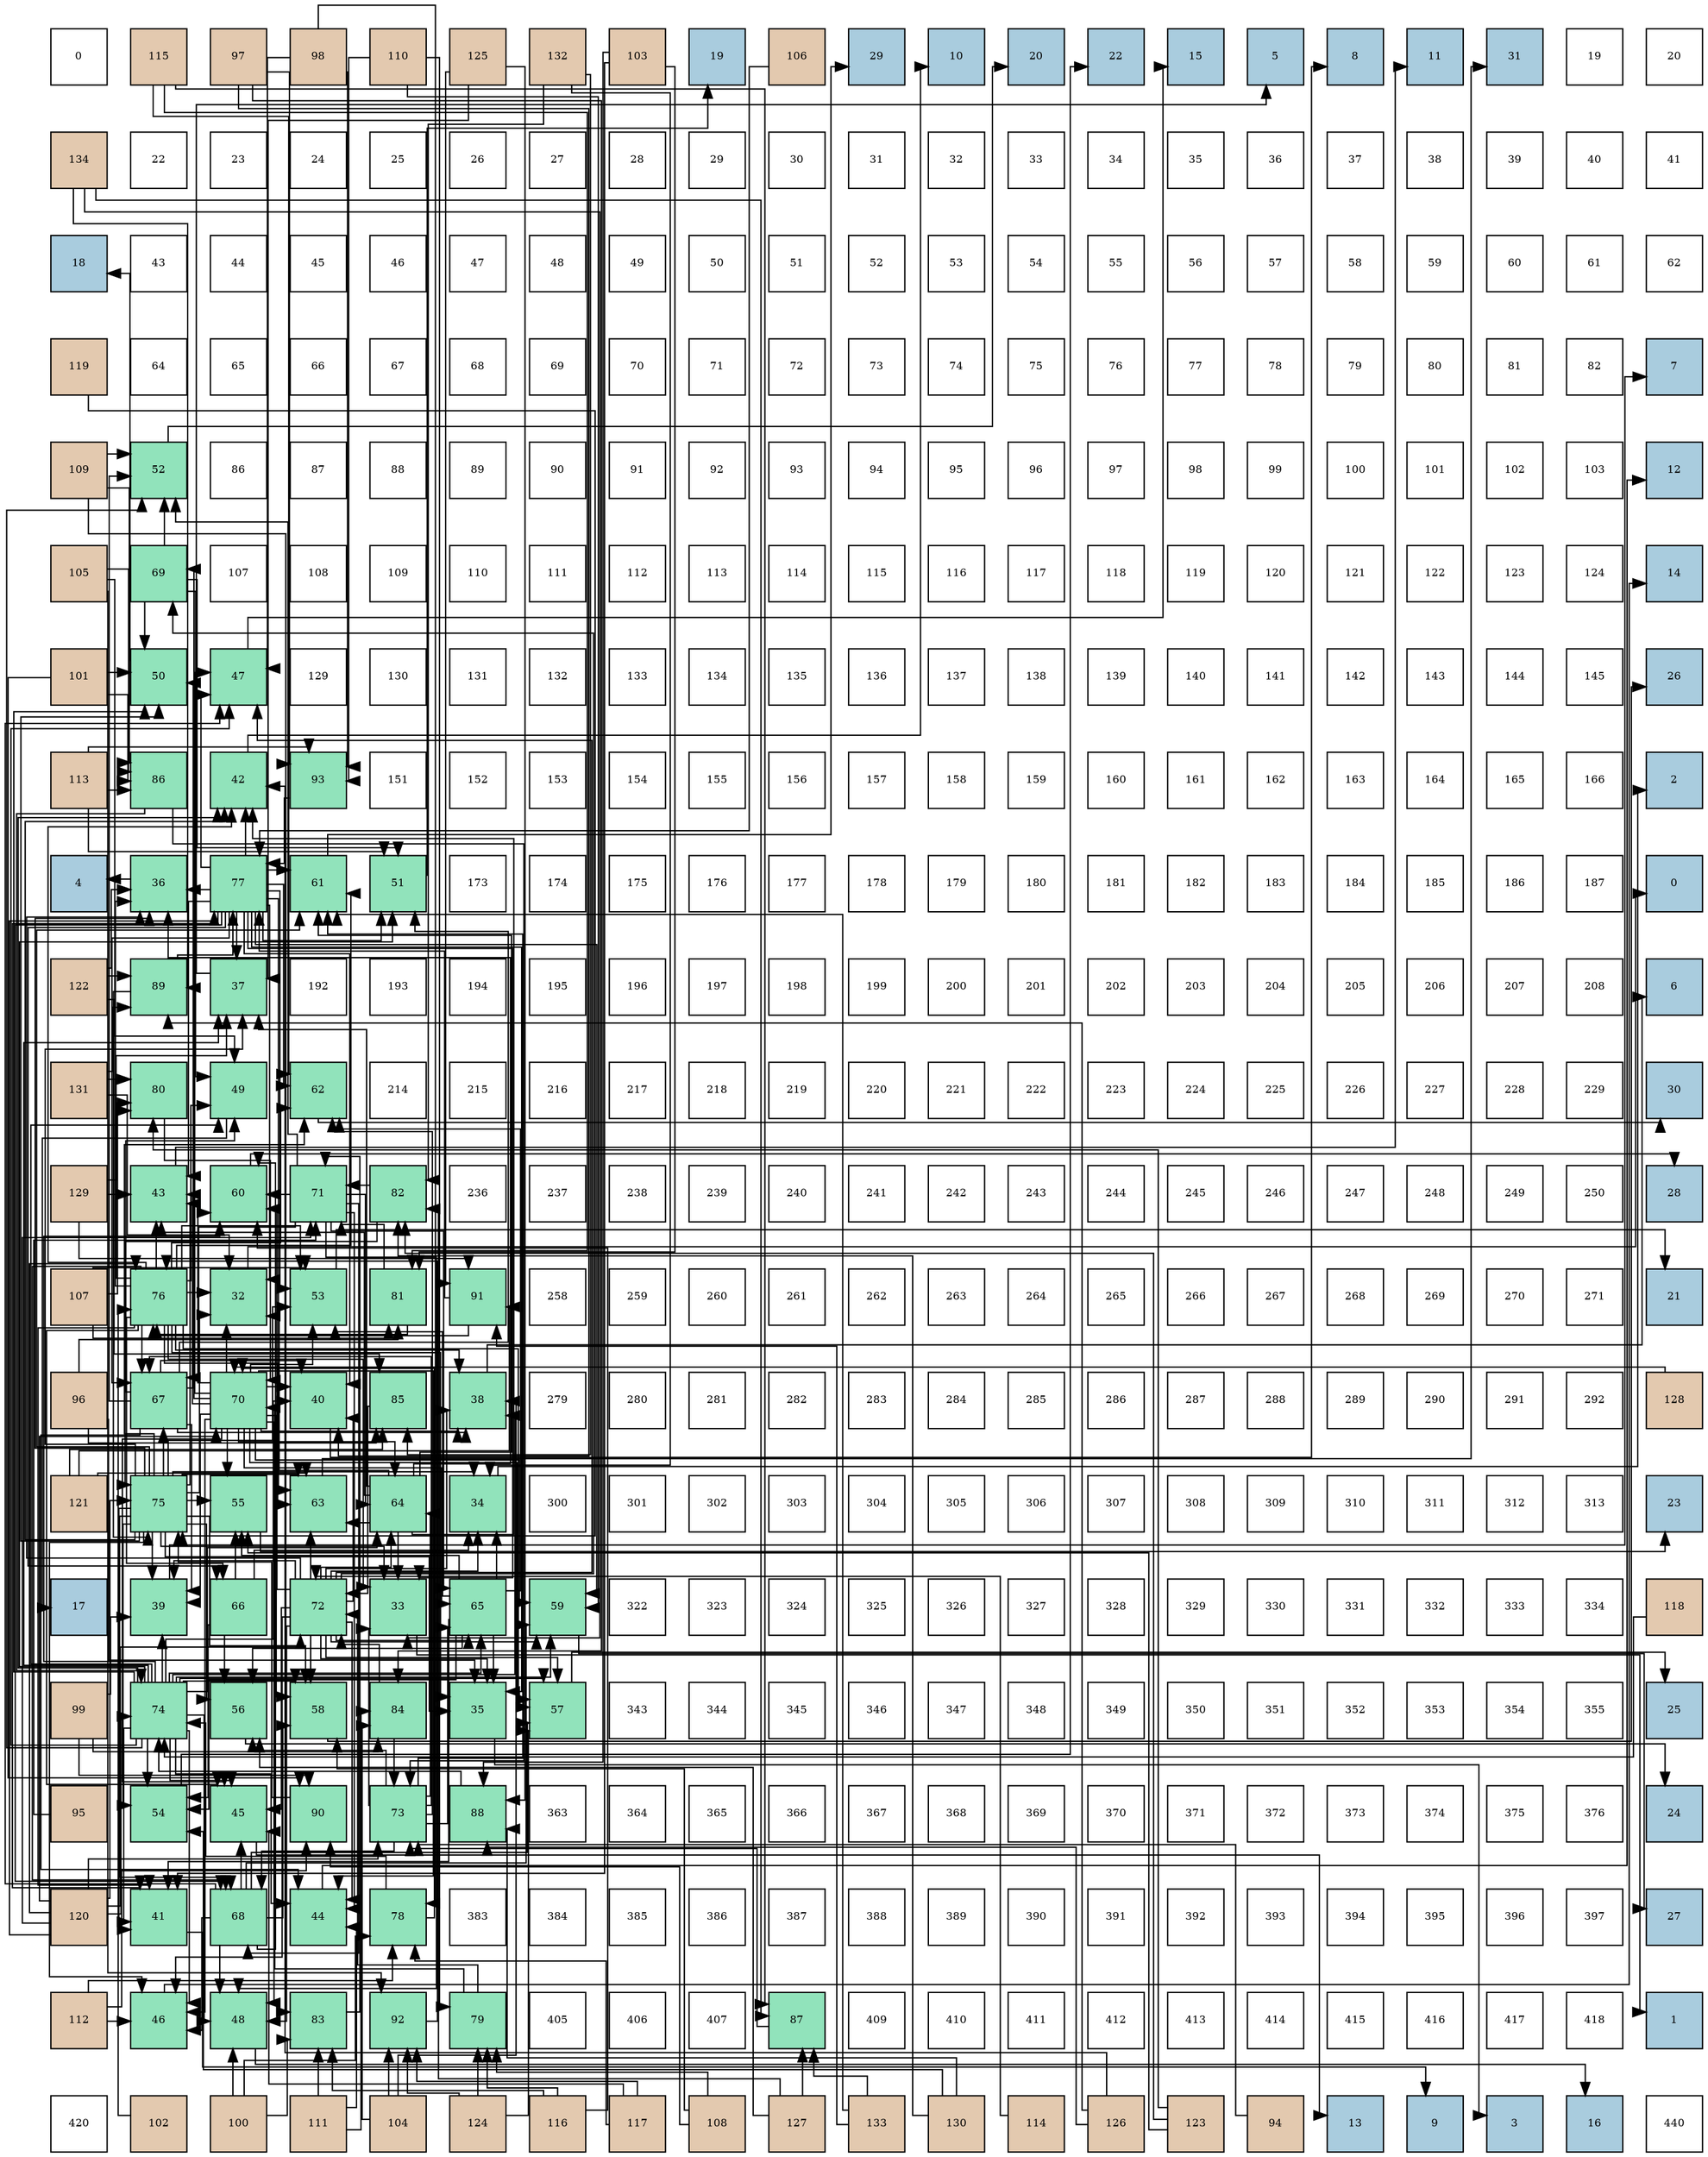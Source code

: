 digraph layout{
 rankdir=TB;
 splines=ortho;
 node [style=filled shape=square fixedsize=true width=0.6];
0[label="0", fontsize=8, fillcolor="#ffffff"];
1[label="115", fontsize=8, fillcolor="#e3c9af"];
2[label="97", fontsize=8, fillcolor="#e3c9af"];
3[label="98", fontsize=8, fillcolor="#e3c9af"];
4[label="110", fontsize=8, fillcolor="#e3c9af"];
5[label="125", fontsize=8, fillcolor="#e3c9af"];
6[label="132", fontsize=8, fillcolor="#e3c9af"];
7[label="103", fontsize=8, fillcolor="#e3c9af"];
8[label="19", fontsize=8, fillcolor="#a9ccde"];
9[label="106", fontsize=8, fillcolor="#e3c9af"];
10[label="29", fontsize=8, fillcolor="#a9ccde"];
11[label="10", fontsize=8, fillcolor="#a9ccde"];
12[label="20", fontsize=8, fillcolor="#a9ccde"];
13[label="22", fontsize=8, fillcolor="#a9ccde"];
14[label="15", fontsize=8, fillcolor="#a9ccde"];
15[label="5", fontsize=8, fillcolor="#a9ccde"];
16[label="8", fontsize=8, fillcolor="#a9ccde"];
17[label="11", fontsize=8, fillcolor="#a9ccde"];
18[label="31", fontsize=8, fillcolor="#a9ccde"];
19[label="19", fontsize=8, fillcolor="#ffffff"];
20[label="20", fontsize=8, fillcolor="#ffffff"];
21[label="134", fontsize=8, fillcolor="#e3c9af"];
22[label="22", fontsize=8, fillcolor="#ffffff"];
23[label="23", fontsize=8, fillcolor="#ffffff"];
24[label="24", fontsize=8, fillcolor="#ffffff"];
25[label="25", fontsize=8, fillcolor="#ffffff"];
26[label="26", fontsize=8, fillcolor="#ffffff"];
27[label="27", fontsize=8, fillcolor="#ffffff"];
28[label="28", fontsize=8, fillcolor="#ffffff"];
29[label="29", fontsize=8, fillcolor="#ffffff"];
30[label="30", fontsize=8, fillcolor="#ffffff"];
31[label="31", fontsize=8, fillcolor="#ffffff"];
32[label="32", fontsize=8, fillcolor="#ffffff"];
33[label="33", fontsize=8, fillcolor="#ffffff"];
34[label="34", fontsize=8, fillcolor="#ffffff"];
35[label="35", fontsize=8, fillcolor="#ffffff"];
36[label="36", fontsize=8, fillcolor="#ffffff"];
37[label="37", fontsize=8, fillcolor="#ffffff"];
38[label="38", fontsize=8, fillcolor="#ffffff"];
39[label="39", fontsize=8, fillcolor="#ffffff"];
40[label="40", fontsize=8, fillcolor="#ffffff"];
41[label="41", fontsize=8, fillcolor="#ffffff"];
42[label="18", fontsize=8, fillcolor="#a9ccde"];
43[label="43", fontsize=8, fillcolor="#ffffff"];
44[label="44", fontsize=8, fillcolor="#ffffff"];
45[label="45", fontsize=8, fillcolor="#ffffff"];
46[label="46", fontsize=8, fillcolor="#ffffff"];
47[label="47", fontsize=8, fillcolor="#ffffff"];
48[label="48", fontsize=8, fillcolor="#ffffff"];
49[label="49", fontsize=8, fillcolor="#ffffff"];
50[label="50", fontsize=8, fillcolor="#ffffff"];
51[label="51", fontsize=8, fillcolor="#ffffff"];
52[label="52", fontsize=8, fillcolor="#ffffff"];
53[label="53", fontsize=8, fillcolor="#ffffff"];
54[label="54", fontsize=8, fillcolor="#ffffff"];
55[label="55", fontsize=8, fillcolor="#ffffff"];
56[label="56", fontsize=8, fillcolor="#ffffff"];
57[label="57", fontsize=8, fillcolor="#ffffff"];
58[label="58", fontsize=8, fillcolor="#ffffff"];
59[label="59", fontsize=8, fillcolor="#ffffff"];
60[label="60", fontsize=8, fillcolor="#ffffff"];
61[label="61", fontsize=8, fillcolor="#ffffff"];
62[label="62", fontsize=8, fillcolor="#ffffff"];
63[label="119", fontsize=8, fillcolor="#e3c9af"];
64[label="64", fontsize=8, fillcolor="#ffffff"];
65[label="65", fontsize=8, fillcolor="#ffffff"];
66[label="66", fontsize=8, fillcolor="#ffffff"];
67[label="67", fontsize=8, fillcolor="#ffffff"];
68[label="68", fontsize=8, fillcolor="#ffffff"];
69[label="69", fontsize=8, fillcolor="#ffffff"];
70[label="70", fontsize=8, fillcolor="#ffffff"];
71[label="71", fontsize=8, fillcolor="#ffffff"];
72[label="72", fontsize=8, fillcolor="#ffffff"];
73[label="73", fontsize=8, fillcolor="#ffffff"];
74[label="74", fontsize=8, fillcolor="#ffffff"];
75[label="75", fontsize=8, fillcolor="#ffffff"];
76[label="76", fontsize=8, fillcolor="#ffffff"];
77[label="77", fontsize=8, fillcolor="#ffffff"];
78[label="78", fontsize=8, fillcolor="#ffffff"];
79[label="79", fontsize=8, fillcolor="#ffffff"];
80[label="80", fontsize=8, fillcolor="#ffffff"];
81[label="81", fontsize=8, fillcolor="#ffffff"];
82[label="82", fontsize=8, fillcolor="#ffffff"];
83[label="7", fontsize=8, fillcolor="#a9ccde"];
84[label="109", fontsize=8, fillcolor="#e3c9af"];
85[label="52", fontsize=8, fillcolor="#91e3bb"];
86[label="86", fontsize=8, fillcolor="#ffffff"];
87[label="87", fontsize=8, fillcolor="#ffffff"];
88[label="88", fontsize=8, fillcolor="#ffffff"];
89[label="89", fontsize=8, fillcolor="#ffffff"];
90[label="90", fontsize=8, fillcolor="#ffffff"];
91[label="91", fontsize=8, fillcolor="#ffffff"];
92[label="92", fontsize=8, fillcolor="#ffffff"];
93[label="93", fontsize=8, fillcolor="#ffffff"];
94[label="94", fontsize=8, fillcolor="#ffffff"];
95[label="95", fontsize=8, fillcolor="#ffffff"];
96[label="96", fontsize=8, fillcolor="#ffffff"];
97[label="97", fontsize=8, fillcolor="#ffffff"];
98[label="98", fontsize=8, fillcolor="#ffffff"];
99[label="99", fontsize=8, fillcolor="#ffffff"];
100[label="100", fontsize=8, fillcolor="#ffffff"];
101[label="101", fontsize=8, fillcolor="#ffffff"];
102[label="102", fontsize=8, fillcolor="#ffffff"];
103[label="103", fontsize=8, fillcolor="#ffffff"];
104[label="12", fontsize=8, fillcolor="#a9ccde"];
105[label="105", fontsize=8, fillcolor="#e3c9af"];
106[label="69", fontsize=8, fillcolor="#91e3bb"];
107[label="107", fontsize=8, fillcolor="#ffffff"];
108[label="108", fontsize=8, fillcolor="#ffffff"];
109[label="109", fontsize=8, fillcolor="#ffffff"];
110[label="110", fontsize=8, fillcolor="#ffffff"];
111[label="111", fontsize=8, fillcolor="#ffffff"];
112[label="112", fontsize=8, fillcolor="#ffffff"];
113[label="113", fontsize=8, fillcolor="#ffffff"];
114[label="114", fontsize=8, fillcolor="#ffffff"];
115[label="115", fontsize=8, fillcolor="#ffffff"];
116[label="116", fontsize=8, fillcolor="#ffffff"];
117[label="117", fontsize=8, fillcolor="#ffffff"];
118[label="118", fontsize=8, fillcolor="#ffffff"];
119[label="119", fontsize=8, fillcolor="#ffffff"];
120[label="120", fontsize=8, fillcolor="#ffffff"];
121[label="121", fontsize=8, fillcolor="#ffffff"];
122[label="122", fontsize=8, fillcolor="#ffffff"];
123[label="123", fontsize=8, fillcolor="#ffffff"];
124[label="124", fontsize=8, fillcolor="#ffffff"];
125[label="14", fontsize=8, fillcolor="#a9ccde"];
126[label="101", fontsize=8, fillcolor="#e3c9af"];
127[label="50", fontsize=8, fillcolor="#91e3bb"];
128[label="47", fontsize=8, fillcolor="#91e3bb"];
129[label="129", fontsize=8, fillcolor="#ffffff"];
130[label="130", fontsize=8, fillcolor="#ffffff"];
131[label="131", fontsize=8, fillcolor="#ffffff"];
132[label="132", fontsize=8, fillcolor="#ffffff"];
133[label="133", fontsize=8, fillcolor="#ffffff"];
134[label="134", fontsize=8, fillcolor="#ffffff"];
135[label="135", fontsize=8, fillcolor="#ffffff"];
136[label="136", fontsize=8, fillcolor="#ffffff"];
137[label="137", fontsize=8, fillcolor="#ffffff"];
138[label="138", fontsize=8, fillcolor="#ffffff"];
139[label="139", fontsize=8, fillcolor="#ffffff"];
140[label="140", fontsize=8, fillcolor="#ffffff"];
141[label="141", fontsize=8, fillcolor="#ffffff"];
142[label="142", fontsize=8, fillcolor="#ffffff"];
143[label="143", fontsize=8, fillcolor="#ffffff"];
144[label="144", fontsize=8, fillcolor="#ffffff"];
145[label="145", fontsize=8, fillcolor="#ffffff"];
146[label="26", fontsize=8, fillcolor="#a9ccde"];
147[label="113", fontsize=8, fillcolor="#e3c9af"];
148[label="86", fontsize=8, fillcolor="#91e3bb"];
149[label="42", fontsize=8, fillcolor="#91e3bb"];
150[label="93", fontsize=8, fillcolor="#91e3bb"];
151[label="151", fontsize=8, fillcolor="#ffffff"];
152[label="152", fontsize=8, fillcolor="#ffffff"];
153[label="153", fontsize=8, fillcolor="#ffffff"];
154[label="154", fontsize=8, fillcolor="#ffffff"];
155[label="155", fontsize=8, fillcolor="#ffffff"];
156[label="156", fontsize=8, fillcolor="#ffffff"];
157[label="157", fontsize=8, fillcolor="#ffffff"];
158[label="158", fontsize=8, fillcolor="#ffffff"];
159[label="159", fontsize=8, fillcolor="#ffffff"];
160[label="160", fontsize=8, fillcolor="#ffffff"];
161[label="161", fontsize=8, fillcolor="#ffffff"];
162[label="162", fontsize=8, fillcolor="#ffffff"];
163[label="163", fontsize=8, fillcolor="#ffffff"];
164[label="164", fontsize=8, fillcolor="#ffffff"];
165[label="165", fontsize=8, fillcolor="#ffffff"];
166[label="166", fontsize=8, fillcolor="#ffffff"];
167[label="2", fontsize=8, fillcolor="#a9ccde"];
168[label="4", fontsize=8, fillcolor="#a9ccde"];
169[label="36", fontsize=8, fillcolor="#91e3bb"];
170[label="77", fontsize=8, fillcolor="#91e3bb"];
171[label="61", fontsize=8, fillcolor="#91e3bb"];
172[label="51", fontsize=8, fillcolor="#91e3bb"];
173[label="173", fontsize=8, fillcolor="#ffffff"];
174[label="174", fontsize=8, fillcolor="#ffffff"];
175[label="175", fontsize=8, fillcolor="#ffffff"];
176[label="176", fontsize=8, fillcolor="#ffffff"];
177[label="177", fontsize=8, fillcolor="#ffffff"];
178[label="178", fontsize=8, fillcolor="#ffffff"];
179[label="179", fontsize=8, fillcolor="#ffffff"];
180[label="180", fontsize=8, fillcolor="#ffffff"];
181[label="181", fontsize=8, fillcolor="#ffffff"];
182[label="182", fontsize=8, fillcolor="#ffffff"];
183[label="183", fontsize=8, fillcolor="#ffffff"];
184[label="184", fontsize=8, fillcolor="#ffffff"];
185[label="185", fontsize=8, fillcolor="#ffffff"];
186[label="186", fontsize=8, fillcolor="#ffffff"];
187[label="187", fontsize=8, fillcolor="#ffffff"];
188[label="0", fontsize=8, fillcolor="#a9ccde"];
189[label="122", fontsize=8, fillcolor="#e3c9af"];
190[label="89", fontsize=8, fillcolor="#91e3bb"];
191[label="37", fontsize=8, fillcolor="#91e3bb"];
192[label="192", fontsize=8, fillcolor="#ffffff"];
193[label="193", fontsize=8, fillcolor="#ffffff"];
194[label="194", fontsize=8, fillcolor="#ffffff"];
195[label="195", fontsize=8, fillcolor="#ffffff"];
196[label="196", fontsize=8, fillcolor="#ffffff"];
197[label="197", fontsize=8, fillcolor="#ffffff"];
198[label="198", fontsize=8, fillcolor="#ffffff"];
199[label="199", fontsize=8, fillcolor="#ffffff"];
200[label="200", fontsize=8, fillcolor="#ffffff"];
201[label="201", fontsize=8, fillcolor="#ffffff"];
202[label="202", fontsize=8, fillcolor="#ffffff"];
203[label="203", fontsize=8, fillcolor="#ffffff"];
204[label="204", fontsize=8, fillcolor="#ffffff"];
205[label="205", fontsize=8, fillcolor="#ffffff"];
206[label="206", fontsize=8, fillcolor="#ffffff"];
207[label="207", fontsize=8, fillcolor="#ffffff"];
208[label="208", fontsize=8, fillcolor="#ffffff"];
209[label="6", fontsize=8, fillcolor="#a9ccde"];
210[label="131", fontsize=8, fillcolor="#e3c9af"];
211[label="80", fontsize=8, fillcolor="#91e3bb"];
212[label="49", fontsize=8, fillcolor="#91e3bb"];
213[label="62", fontsize=8, fillcolor="#91e3bb"];
214[label="214", fontsize=8, fillcolor="#ffffff"];
215[label="215", fontsize=8, fillcolor="#ffffff"];
216[label="216", fontsize=8, fillcolor="#ffffff"];
217[label="217", fontsize=8, fillcolor="#ffffff"];
218[label="218", fontsize=8, fillcolor="#ffffff"];
219[label="219", fontsize=8, fillcolor="#ffffff"];
220[label="220", fontsize=8, fillcolor="#ffffff"];
221[label="221", fontsize=8, fillcolor="#ffffff"];
222[label="222", fontsize=8, fillcolor="#ffffff"];
223[label="223", fontsize=8, fillcolor="#ffffff"];
224[label="224", fontsize=8, fillcolor="#ffffff"];
225[label="225", fontsize=8, fillcolor="#ffffff"];
226[label="226", fontsize=8, fillcolor="#ffffff"];
227[label="227", fontsize=8, fillcolor="#ffffff"];
228[label="228", fontsize=8, fillcolor="#ffffff"];
229[label="229", fontsize=8, fillcolor="#ffffff"];
230[label="30", fontsize=8, fillcolor="#a9ccde"];
231[label="129", fontsize=8, fillcolor="#e3c9af"];
232[label="43", fontsize=8, fillcolor="#91e3bb"];
233[label="60", fontsize=8, fillcolor="#91e3bb"];
234[label="71", fontsize=8, fillcolor="#91e3bb"];
235[label="82", fontsize=8, fillcolor="#91e3bb"];
236[label="236", fontsize=8, fillcolor="#ffffff"];
237[label="237", fontsize=8, fillcolor="#ffffff"];
238[label="238", fontsize=8, fillcolor="#ffffff"];
239[label="239", fontsize=8, fillcolor="#ffffff"];
240[label="240", fontsize=8, fillcolor="#ffffff"];
241[label="241", fontsize=8, fillcolor="#ffffff"];
242[label="242", fontsize=8, fillcolor="#ffffff"];
243[label="243", fontsize=8, fillcolor="#ffffff"];
244[label="244", fontsize=8, fillcolor="#ffffff"];
245[label="245", fontsize=8, fillcolor="#ffffff"];
246[label="246", fontsize=8, fillcolor="#ffffff"];
247[label="247", fontsize=8, fillcolor="#ffffff"];
248[label="248", fontsize=8, fillcolor="#ffffff"];
249[label="249", fontsize=8, fillcolor="#ffffff"];
250[label="250", fontsize=8, fillcolor="#ffffff"];
251[label="28", fontsize=8, fillcolor="#a9ccde"];
252[label="107", fontsize=8, fillcolor="#e3c9af"];
253[label="76", fontsize=8, fillcolor="#91e3bb"];
254[label="32", fontsize=8, fillcolor="#91e3bb"];
255[label="53", fontsize=8, fillcolor="#91e3bb"];
256[label="81", fontsize=8, fillcolor="#91e3bb"];
257[label="91", fontsize=8, fillcolor="#91e3bb"];
258[label="258", fontsize=8, fillcolor="#ffffff"];
259[label="259", fontsize=8, fillcolor="#ffffff"];
260[label="260", fontsize=8, fillcolor="#ffffff"];
261[label="261", fontsize=8, fillcolor="#ffffff"];
262[label="262", fontsize=8, fillcolor="#ffffff"];
263[label="263", fontsize=8, fillcolor="#ffffff"];
264[label="264", fontsize=8, fillcolor="#ffffff"];
265[label="265", fontsize=8, fillcolor="#ffffff"];
266[label="266", fontsize=8, fillcolor="#ffffff"];
267[label="267", fontsize=8, fillcolor="#ffffff"];
268[label="268", fontsize=8, fillcolor="#ffffff"];
269[label="269", fontsize=8, fillcolor="#ffffff"];
270[label="270", fontsize=8, fillcolor="#ffffff"];
271[label="271", fontsize=8, fillcolor="#ffffff"];
272[label="21", fontsize=8, fillcolor="#a9ccde"];
273[label="96", fontsize=8, fillcolor="#e3c9af"];
274[label="67", fontsize=8, fillcolor="#91e3bb"];
275[label="70", fontsize=8, fillcolor="#91e3bb"];
276[label="40", fontsize=8, fillcolor="#91e3bb"];
277[label="85", fontsize=8, fillcolor="#91e3bb"];
278[label="38", fontsize=8, fillcolor="#91e3bb"];
279[label="279", fontsize=8, fillcolor="#ffffff"];
280[label="280", fontsize=8, fillcolor="#ffffff"];
281[label="281", fontsize=8, fillcolor="#ffffff"];
282[label="282", fontsize=8, fillcolor="#ffffff"];
283[label="283", fontsize=8, fillcolor="#ffffff"];
284[label="284", fontsize=8, fillcolor="#ffffff"];
285[label="285", fontsize=8, fillcolor="#ffffff"];
286[label="286", fontsize=8, fillcolor="#ffffff"];
287[label="287", fontsize=8, fillcolor="#ffffff"];
288[label="288", fontsize=8, fillcolor="#ffffff"];
289[label="289", fontsize=8, fillcolor="#ffffff"];
290[label="290", fontsize=8, fillcolor="#ffffff"];
291[label="291", fontsize=8, fillcolor="#ffffff"];
292[label="292", fontsize=8, fillcolor="#ffffff"];
293[label="128", fontsize=8, fillcolor="#e3c9af"];
294[label="121", fontsize=8, fillcolor="#e3c9af"];
295[label="75", fontsize=8, fillcolor="#91e3bb"];
296[label="55", fontsize=8, fillcolor="#91e3bb"];
297[label="63", fontsize=8, fillcolor="#91e3bb"];
298[label="64", fontsize=8, fillcolor="#91e3bb"];
299[label="34", fontsize=8, fillcolor="#91e3bb"];
300[label="300", fontsize=8, fillcolor="#ffffff"];
301[label="301", fontsize=8, fillcolor="#ffffff"];
302[label="302", fontsize=8, fillcolor="#ffffff"];
303[label="303", fontsize=8, fillcolor="#ffffff"];
304[label="304", fontsize=8, fillcolor="#ffffff"];
305[label="305", fontsize=8, fillcolor="#ffffff"];
306[label="306", fontsize=8, fillcolor="#ffffff"];
307[label="307", fontsize=8, fillcolor="#ffffff"];
308[label="308", fontsize=8, fillcolor="#ffffff"];
309[label="309", fontsize=8, fillcolor="#ffffff"];
310[label="310", fontsize=8, fillcolor="#ffffff"];
311[label="311", fontsize=8, fillcolor="#ffffff"];
312[label="312", fontsize=8, fillcolor="#ffffff"];
313[label="313", fontsize=8, fillcolor="#ffffff"];
314[label="23", fontsize=8, fillcolor="#a9ccde"];
315[label="17", fontsize=8, fillcolor="#a9ccde"];
316[label="39", fontsize=8, fillcolor="#91e3bb"];
317[label="66", fontsize=8, fillcolor="#91e3bb"];
318[label="72", fontsize=8, fillcolor="#91e3bb"];
319[label="33", fontsize=8, fillcolor="#91e3bb"];
320[label="65", fontsize=8, fillcolor="#91e3bb"];
321[label="59", fontsize=8, fillcolor="#91e3bb"];
322[label="322", fontsize=8, fillcolor="#ffffff"];
323[label="323", fontsize=8, fillcolor="#ffffff"];
324[label="324", fontsize=8, fillcolor="#ffffff"];
325[label="325", fontsize=8, fillcolor="#ffffff"];
326[label="326", fontsize=8, fillcolor="#ffffff"];
327[label="327", fontsize=8, fillcolor="#ffffff"];
328[label="328", fontsize=8, fillcolor="#ffffff"];
329[label="329", fontsize=8, fillcolor="#ffffff"];
330[label="330", fontsize=8, fillcolor="#ffffff"];
331[label="331", fontsize=8, fillcolor="#ffffff"];
332[label="332", fontsize=8, fillcolor="#ffffff"];
333[label="333", fontsize=8, fillcolor="#ffffff"];
334[label="334", fontsize=8, fillcolor="#ffffff"];
335[label="118", fontsize=8, fillcolor="#e3c9af"];
336[label="99", fontsize=8, fillcolor="#e3c9af"];
337[label="74", fontsize=8, fillcolor="#91e3bb"];
338[label="56", fontsize=8, fillcolor="#91e3bb"];
339[label="58", fontsize=8, fillcolor="#91e3bb"];
340[label="84", fontsize=8, fillcolor="#91e3bb"];
341[label="35", fontsize=8, fillcolor="#91e3bb"];
342[label="57", fontsize=8, fillcolor="#91e3bb"];
343[label="343", fontsize=8, fillcolor="#ffffff"];
344[label="344", fontsize=8, fillcolor="#ffffff"];
345[label="345", fontsize=8, fillcolor="#ffffff"];
346[label="346", fontsize=8, fillcolor="#ffffff"];
347[label="347", fontsize=8, fillcolor="#ffffff"];
348[label="348", fontsize=8, fillcolor="#ffffff"];
349[label="349", fontsize=8, fillcolor="#ffffff"];
350[label="350", fontsize=8, fillcolor="#ffffff"];
351[label="351", fontsize=8, fillcolor="#ffffff"];
352[label="352", fontsize=8, fillcolor="#ffffff"];
353[label="353", fontsize=8, fillcolor="#ffffff"];
354[label="354", fontsize=8, fillcolor="#ffffff"];
355[label="355", fontsize=8, fillcolor="#ffffff"];
356[label="25", fontsize=8, fillcolor="#a9ccde"];
357[label="95", fontsize=8, fillcolor="#e3c9af"];
358[label="54", fontsize=8, fillcolor="#91e3bb"];
359[label="45", fontsize=8, fillcolor="#91e3bb"];
360[label="90", fontsize=8, fillcolor="#91e3bb"];
361[label="73", fontsize=8, fillcolor="#91e3bb"];
362[label="88", fontsize=8, fillcolor="#91e3bb"];
363[label="363", fontsize=8, fillcolor="#ffffff"];
364[label="364", fontsize=8, fillcolor="#ffffff"];
365[label="365", fontsize=8, fillcolor="#ffffff"];
366[label="366", fontsize=8, fillcolor="#ffffff"];
367[label="367", fontsize=8, fillcolor="#ffffff"];
368[label="368", fontsize=8, fillcolor="#ffffff"];
369[label="369", fontsize=8, fillcolor="#ffffff"];
370[label="370", fontsize=8, fillcolor="#ffffff"];
371[label="371", fontsize=8, fillcolor="#ffffff"];
372[label="372", fontsize=8, fillcolor="#ffffff"];
373[label="373", fontsize=8, fillcolor="#ffffff"];
374[label="374", fontsize=8, fillcolor="#ffffff"];
375[label="375", fontsize=8, fillcolor="#ffffff"];
376[label="376", fontsize=8, fillcolor="#ffffff"];
377[label="24", fontsize=8, fillcolor="#a9ccde"];
378[label="120", fontsize=8, fillcolor="#e3c9af"];
379[label="41", fontsize=8, fillcolor="#91e3bb"];
380[label="68", fontsize=8, fillcolor="#91e3bb"];
381[label="44", fontsize=8, fillcolor="#91e3bb"];
382[label="78", fontsize=8, fillcolor="#91e3bb"];
383[label="383", fontsize=8, fillcolor="#ffffff"];
384[label="384", fontsize=8, fillcolor="#ffffff"];
385[label="385", fontsize=8, fillcolor="#ffffff"];
386[label="386", fontsize=8, fillcolor="#ffffff"];
387[label="387", fontsize=8, fillcolor="#ffffff"];
388[label="388", fontsize=8, fillcolor="#ffffff"];
389[label="389", fontsize=8, fillcolor="#ffffff"];
390[label="390", fontsize=8, fillcolor="#ffffff"];
391[label="391", fontsize=8, fillcolor="#ffffff"];
392[label="392", fontsize=8, fillcolor="#ffffff"];
393[label="393", fontsize=8, fillcolor="#ffffff"];
394[label="394", fontsize=8, fillcolor="#ffffff"];
395[label="395", fontsize=8, fillcolor="#ffffff"];
396[label="396", fontsize=8, fillcolor="#ffffff"];
397[label="397", fontsize=8, fillcolor="#ffffff"];
398[label="27", fontsize=8, fillcolor="#a9ccde"];
399[label="112", fontsize=8, fillcolor="#e3c9af"];
400[label="46", fontsize=8, fillcolor="#91e3bb"];
401[label="48", fontsize=8, fillcolor="#91e3bb"];
402[label="83", fontsize=8, fillcolor="#91e3bb"];
403[label="92", fontsize=8, fillcolor="#91e3bb"];
404[label="79", fontsize=8, fillcolor="#91e3bb"];
405[label="405", fontsize=8, fillcolor="#ffffff"];
406[label="406", fontsize=8, fillcolor="#ffffff"];
407[label="407", fontsize=8, fillcolor="#ffffff"];
408[label="87", fontsize=8, fillcolor="#91e3bb"];
409[label="409", fontsize=8, fillcolor="#ffffff"];
410[label="410", fontsize=8, fillcolor="#ffffff"];
411[label="411", fontsize=8, fillcolor="#ffffff"];
412[label="412", fontsize=8, fillcolor="#ffffff"];
413[label="413", fontsize=8, fillcolor="#ffffff"];
414[label="414", fontsize=8, fillcolor="#ffffff"];
415[label="415", fontsize=8, fillcolor="#ffffff"];
416[label="416", fontsize=8, fillcolor="#ffffff"];
417[label="417", fontsize=8, fillcolor="#ffffff"];
418[label="418", fontsize=8, fillcolor="#ffffff"];
419[label="1", fontsize=8, fillcolor="#a9ccde"];
420[label="420", fontsize=8, fillcolor="#ffffff"];
421[label="102", fontsize=8, fillcolor="#e3c9af"];
422[label="100", fontsize=8, fillcolor="#e3c9af"];
423[label="111", fontsize=8, fillcolor="#e3c9af"];
424[label="104", fontsize=8, fillcolor="#e3c9af"];
425[label="124", fontsize=8, fillcolor="#e3c9af"];
426[label="116", fontsize=8, fillcolor="#e3c9af"];
427[label="117", fontsize=8, fillcolor="#e3c9af"];
428[label="108", fontsize=8, fillcolor="#e3c9af"];
429[label="127", fontsize=8, fillcolor="#e3c9af"];
430[label="133", fontsize=8, fillcolor="#e3c9af"];
431[label="130", fontsize=8, fillcolor="#e3c9af"];
432[label="114", fontsize=8, fillcolor="#e3c9af"];
433[label="126", fontsize=8, fillcolor="#e3c9af"];
434[label="123", fontsize=8, fillcolor="#e3c9af"];
435[label="94", fontsize=8, fillcolor="#e3c9af"];
436[label="13", fontsize=8, fillcolor="#a9ccde"];
437[label="9", fontsize=8, fillcolor="#a9ccde"];
438[label="3", fontsize=8, fillcolor="#a9ccde"];
439[label="16", fontsize=8, fillcolor="#a9ccde"];
440[label="440", fontsize=8, fillcolor="#ffffff"];
edge [constraint=false, style=vis];254 -> 188;
319 -> 419;
299 -> 167;
341 -> 438;
169 -> 168;
191 -> 15;
278 -> 209;
316 -> 83;
276 -> 16;
379 -> 437;
149 -> 11;
232 -> 17;
381 -> 104;
359 -> 436;
400 -> 125;
128 -> 14;
401 -> 439;
212 -> 315;
127 -> 42;
172 -> 8;
85 -> 12;
255 -> 272;
358 -> 13;
296 -> 314;
338 -> 377;
342 -> 356;
339 -> 146;
321 -> 398;
233 -> 251;
171 -> 10;
213 -> 230;
297 -> 18;
298 -> 254;
298 -> 319;
298 -> 169;
298 -> 191;
298 -> 149;
298 -> 232;
298 -> 171;
298 -> 297;
320 -> 299;
320 -> 341;
320 -> 379;
320 -> 255;
320 -> 358;
320 -> 296;
320 -> 338;
320 -> 213;
317 -> 299;
317 -> 358;
317 -> 296;
317 -> 338;
274 -> 278;
274 -> 316;
274 -> 276;
274 -> 381;
274 -> 212;
274 -> 127;
274 -> 172;
274 -> 85;
380 -> 359;
380 -> 400;
380 -> 128;
380 -> 401;
380 -> 342;
380 -> 339;
380 -> 321;
380 -> 233;
106 -> 212;
106 -> 127;
106 -> 172;
106 -> 85;
275 -> 254;
275 -> 278;
275 -> 316;
275 -> 276;
275 -> 232;
275 -> 381;
275 -> 359;
275 -> 400;
275 -> 128;
275 -> 401;
275 -> 255;
275 -> 296;
275 -> 342;
275 -> 339;
275 -> 321;
275 -> 233;
275 -> 298;
275 -> 320;
275 -> 106;
234 -> 381;
234 -> 401;
234 -> 85;
234 -> 233;
234 -> 298;
234 -> 320;
234 -> 274;
234 -> 380;
318 -> 299;
318 -> 341;
318 -> 169;
318 -> 278;
318 -> 316;
318 -> 276;
318 -> 381;
318 -> 359;
318 -> 400;
318 -> 128;
318 -> 401;
318 -> 342;
318 -> 339;
318 -> 321;
318 -> 233;
318 -> 297;
318 -> 298;
318 -> 320;
318 -> 106;
361 -> 319;
361 -> 338;
361 -> 171;
361 -> 213;
361 -> 298;
361 -> 320;
361 -> 274;
361 -> 380;
337 -> 191;
337 -> 278;
337 -> 316;
337 -> 276;
337 -> 379;
337 -> 149;
337 -> 381;
337 -> 359;
337 -> 400;
337 -> 128;
337 -> 401;
337 -> 212;
337 -> 127;
337 -> 172;
337 -> 85;
337 -> 358;
337 -> 342;
337 -> 339;
337 -> 321;
337 -> 233;
337 -> 298;
337 -> 320;
295 -> 254;
295 -> 319;
295 -> 299;
295 -> 341;
295 -> 169;
295 -> 191;
295 -> 316;
295 -> 379;
295 -> 149;
295 -> 232;
295 -> 400;
295 -> 127;
295 -> 255;
295 -> 358;
295 -> 296;
295 -> 338;
295 -> 339;
295 -> 171;
295 -> 213;
295 -> 297;
295 -> 274;
295 -> 380;
253 -> 254;
253 -> 319;
253 -> 341;
253 -> 169;
253 -> 191;
253 -> 278;
253 -> 379;
253 -> 149;
253 -> 232;
253 -> 359;
253 -> 212;
253 -> 255;
253 -> 342;
253 -> 171;
253 -> 213;
253 -> 297;
253 -> 317;
253 -> 274;
253 -> 380;
170 -> 254;
170 -> 319;
170 -> 341;
170 -> 169;
170 -> 191;
170 -> 276;
170 -> 379;
170 -> 149;
170 -> 232;
170 -> 128;
170 -> 172;
170 -> 255;
170 -> 321;
170 -> 171;
170 -> 213;
170 -> 297;
170 -> 317;
170 -> 274;
170 -> 380;
382 -> 275;
382 -> 337;
404 -> 275;
404 -> 318;
211 -> 275;
256 -> 234;
256 -> 253;
235 -> 234;
235 -> 295;
402 -> 234;
340 -> 318;
340 -> 361;
277 -> 318;
148 -> 361;
148 -> 337;
408 -> 361;
362 -> 337;
190 -> 295;
190 -> 170;
360 -> 295;
257 -> 253;
257 -> 170;
403 -> 253;
150 -> 170;
435 -> 361;
357 -> 234;
273 -> 341;
273 -> 256;
273 -> 277;
2 -> 276;
2 -> 340;
2 -> 150;
3 -> 128;
3 -> 382;
3 -> 150;
336 -> 316;
336 -> 340;
336 -> 360;
422 -> 401;
422 -> 382;
422 -> 402;
126 -> 127;
126 -> 148;
126 -> 360;
421 -> 253;
7 -> 379;
7 -> 256;
7 -> 362;
424 -> 278;
424 -> 340;
424 -> 403;
105 -> 212;
105 -> 148;
105 -> 403;
9 -> 170;
252 -> 255;
252 -> 211;
252 -> 256;
428 -> 339;
428 -> 404;
428 -> 360;
84 -> 85;
84 -> 402;
84 -> 148;
4 -> 321;
4 -> 404;
4 -> 150;
423 -> 381;
423 -> 402;
423 -> 340;
399 -> 400;
399 -> 382;
399 -> 360;
147 -> 172;
147 -> 148;
147 -> 150;
432 -> 318;
1 -> 213;
1 -> 256;
1 -> 408;
426 -> 233;
426 -> 404;
426 -> 402;
427 -> 359;
427 -> 382;
427 -> 403;
335 -> 337;
63 -> 295;
378 -> 275;
378 -> 234;
378 -> 318;
378 -> 361;
378 -> 337;
378 -> 295;
378 -> 253;
378 -> 170;
294 -> 297;
294 -> 277;
294 -> 257;
189 -> 169;
189 -> 277;
189 -> 190;
434 -> 296;
434 -> 211;
434 -> 235;
425 -> 342;
425 -> 404;
425 -> 403;
5 -> 191;
5 -> 362;
5 -> 257;
433 -> 149;
433 -> 362;
433 -> 190;
429 -> 338;
429 -> 235;
429 -> 408;
293 -> 275;
231 -> 232;
231 -> 211;
231 -> 257;
431 -> 358;
431 -> 235;
431 -> 362;
210 -> 254;
210 -> 211;
210 -> 190;
6 -> 299;
6 -> 235;
6 -> 277;
430 -> 171;
430 -> 408;
430 -> 257;
21 -> 319;
21 -> 408;
21 -> 190;
edge [constraint=true, style=invis];
0 -> 21 -> 42 -> 63 -> 84 -> 105 -> 126 -> 147 -> 168 -> 189 -> 210 -> 231 -> 252 -> 273 -> 294 -> 315 -> 336 -> 357 -> 378 -> 399 -> 420;
1 -> 22 -> 43 -> 64 -> 85 -> 106 -> 127 -> 148 -> 169 -> 190 -> 211 -> 232 -> 253 -> 274 -> 295 -> 316 -> 337 -> 358 -> 379 -> 400 -> 421;
2 -> 23 -> 44 -> 65 -> 86 -> 107 -> 128 -> 149 -> 170 -> 191 -> 212 -> 233 -> 254 -> 275 -> 296 -> 317 -> 338 -> 359 -> 380 -> 401 -> 422;
3 -> 24 -> 45 -> 66 -> 87 -> 108 -> 129 -> 150 -> 171 -> 192 -> 213 -> 234 -> 255 -> 276 -> 297 -> 318 -> 339 -> 360 -> 381 -> 402 -> 423;
4 -> 25 -> 46 -> 67 -> 88 -> 109 -> 130 -> 151 -> 172 -> 193 -> 214 -> 235 -> 256 -> 277 -> 298 -> 319 -> 340 -> 361 -> 382 -> 403 -> 424;
5 -> 26 -> 47 -> 68 -> 89 -> 110 -> 131 -> 152 -> 173 -> 194 -> 215 -> 236 -> 257 -> 278 -> 299 -> 320 -> 341 -> 362 -> 383 -> 404 -> 425;
6 -> 27 -> 48 -> 69 -> 90 -> 111 -> 132 -> 153 -> 174 -> 195 -> 216 -> 237 -> 258 -> 279 -> 300 -> 321 -> 342 -> 363 -> 384 -> 405 -> 426;
7 -> 28 -> 49 -> 70 -> 91 -> 112 -> 133 -> 154 -> 175 -> 196 -> 217 -> 238 -> 259 -> 280 -> 301 -> 322 -> 343 -> 364 -> 385 -> 406 -> 427;
8 -> 29 -> 50 -> 71 -> 92 -> 113 -> 134 -> 155 -> 176 -> 197 -> 218 -> 239 -> 260 -> 281 -> 302 -> 323 -> 344 -> 365 -> 386 -> 407 -> 428;
9 -> 30 -> 51 -> 72 -> 93 -> 114 -> 135 -> 156 -> 177 -> 198 -> 219 -> 240 -> 261 -> 282 -> 303 -> 324 -> 345 -> 366 -> 387 -> 408 -> 429;
10 -> 31 -> 52 -> 73 -> 94 -> 115 -> 136 -> 157 -> 178 -> 199 -> 220 -> 241 -> 262 -> 283 -> 304 -> 325 -> 346 -> 367 -> 388 -> 409 -> 430;
11 -> 32 -> 53 -> 74 -> 95 -> 116 -> 137 -> 158 -> 179 -> 200 -> 221 -> 242 -> 263 -> 284 -> 305 -> 326 -> 347 -> 368 -> 389 -> 410 -> 431;
12 -> 33 -> 54 -> 75 -> 96 -> 117 -> 138 -> 159 -> 180 -> 201 -> 222 -> 243 -> 264 -> 285 -> 306 -> 327 -> 348 -> 369 -> 390 -> 411 -> 432;
13 -> 34 -> 55 -> 76 -> 97 -> 118 -> 139 -> 160 -> 181 -> 202 -> 223 -> 244 -> 265 -> 286 -> 307 -> 328 -> 349 -> 370 -> 391 -> 412 -> 433;
14 -> 35 -> 56 -> 77 -> 98 -> 119 -> 140 -> 161 -> 182 -> 203 -> 224 -> 245 -> 266 -> 287 -> 308 -> 329 -> 350 -> 371 -> 392 -> 413 -> 434;
15 -> 36 -> 57 -> 78 -> 99 -> 120 -> 141 -> 162 -> 183 -> 204 -> 225 -> 246 -> 267 -> 288 -> 309 -> 330 -> 351 -> 372 -> 393 -> 414 -> 435;
16 -> 37 -> 58 -> 79 -> 100 -> 121 -> 142 -> 163 -> 184 -> 205 -> 226 -> 247 -> 268 -> 289 -> 310 -> 331 -> 352 -> 373 -> 394 -> 415 -> 436;
17 -> 38 -> 59 -> 80 -> 101 -> 122 -> 143 -> 164 -> 185 -> 206 -> 227 -> 248 -> 269 -> 290 -> 311 -> 332 -> 353 -> 374 -> 395 -> 416 -> 437;
18 -> 39 -> 60 -> 81 -> 102 -> 123 -> 144 -> 165 -> 186 -> 207 -> 228 -> 249 -> 270 -> 291 -> 312 -> 333 -> 354 -> 375 -> 396 -> 417 -> 438;
19 -> 40 -> 61 -> 82 -> 103 -> 124 -> 145 -> 166 -> 187 -> 208 -> 229 -> 250 -> 271 -> 292 -> 313 -> 334 -> 355 -> 376 -> 397 -> 418 -> 439;
20 -> 41 -> 62 -> 83 -> 104 -> 125 -> 146 -> 167 -> 188 -> 209 -> 230 -> 251 -> 272 -> 293 -> 314 -> 335 -> 356 -> 377 -> 398 -> 419 -> 440;
rank = same {0 -> 1 -> 2 -> 3 -> 4 -> 5 -> 6 -> 7 -> 8 -> 9 -> 10 -> 11 -> 12 -> 13 -> 14 -> 15 -> 16 -> 17 -> 18 -> 19 -> 20};
rank = same {21 -> 22 -> 23 -> 24 -> 25 -> 26 -> 27 -> 28 -> 29 -> 30 -> 31 -> 32 -> 33 -> 34 -> 35 -> 36 -> 37 -> 38 -> 39 -> 40 -> 41};
rank = same {42 -> 43 -> 44 -> 45 -> 46 -> 47 -> 48 -> 49 -> 50 -> 51 -> 52 -> 53 -> 54 -> 55 -> 56 -> 57 -> 58 -> 59 -> 60 -> 61 -> 62};
rank = same {63 -> 64 -> 65 -> 66 -> 67 -> 68 -> 69 -> 70 -> 71 -> 72 -> 73 -> 74 -> 75 -> 76 -> 77 -> 78 -> 79 -> 80 -> 81 -> 82 -> 83};
rank = same {84 -> 85 -> 86 -> 87 -> 88 -> 89 -> 90 -> 91 -> 92 -> 93 -> 94 -> 95 -> 96 -> 97 -> 98 -> 99 -> 100 -> 101 -> 102 -> 103 -> 104};
rank = same {105 -> 106 -> 107 -> 108 -> 109 -> 110 -> 111 -> 112 -> 113 -> 114 -> 115 -> 116 -> 117 -> 118 -> 119 -> 120 -> 121 -> 122 -> 123 -> 124 -> 125};
rank = same {126 -> 127 -> 128 -> 129 -> 130 -> 131 -> 132 -> 133 -> 134 -> 135 -> 136 -> 137 -> 138 -> 139 -> 140 -> 141 -> 142 -> 143 -> 144 -> 145 -> 146};
rank = same {147 -> 148 -> 149 -> 150 -> 151 -> 152 -> 153 -> 154 -> 155 -> 156 -> 157 -> 158 -> 159 -> 160 -> 161 -> 162 -> 163 -> 164 -> 165 -> 166 -> 167};
rank = same {168 -> 169 -> 170 -> 171 -> 172 -> 173 -> 174 -> 175 -> 176 -> 177 -> 178 -> 179 -> 180 -> 181 -> 182 -> 183 -> 184 -> 185 -> 186 -> 187 -> 188};
rank = same {189 -> 190 -> 191 -> 192 -> 193 -> 194 -> 195 -> 196 -> 197 -> 198 -> 199 -> 200 -> 201 -> 202 -> 203 -> 204 -> 205 -> 206 -> 207 -> 208 -> 209};
rank = same {210 -> 211 -> 212 -> 213 -> 214 -> 215 -> 216 -> 217 -> 218 -> 219 -> 220 -> 221 -> 222 -> 223 -> 224 -> 225 -> 226 -> 227 -> 228 -> 229 -> 230};
rank = same {231 -> 232 -> 233 -> 234 -> 235 -> 236 -> 237 -> 238 -> 239 -> 240 -> 241 -> 242 -> 243 -> 244 -> 245 -> 246 -> 247 -> 248 -> 249 -> 250 -> 251};
rank = same {252 -> 253 -> 254 -> 255 -> 256 -> 257 -> 258 -> 259 -> 260 -> 261 -> 262 -> 263 -> 264 -> 265 -> 266 -> 267 -> 268 -> 269 -> 270 -> 271 -> 272};
rank = same {273 -> 274 -> 275 -> 276 -> 277 -> 278 -> 279 -> 280 -> 281 -> 282 -> 283 -> 284 -> 285 -> 286 -> 287 -> 288 -> 289 -> 290 -> 291 -> 292 -> 293};
rank = same {294 -> 295 -> 296 -> 297 -> 298 -> 299 -> 300 -> 301 -> 302 -> 303 -> 304 -> 305 -> 306 -> 307 -> 308 -> 309 -> 310 -> 311 -> 312 -> 313 -> 314};
rank = same {315 -> 316 -> 317 -> 318 -> 319 -> 320 -> 321 -> 322 -> 323 -> 324 -> 325 -> 326 -> 327 -> 328 -> 329 -> 330 -> 331 -> 332 -> 333 -> 334 -> 335};
rank = same {336 -> 337 -> 338 -> 339 -> 340 -> 341 -> 342 -> 343 -> 344 -> 345 -> 346 -> 347 -> 348 -> 349 -> 350 -> 351 -> 352 -> 353 -> 354 -> 355 -> 356};
rank = same {357 -> 358 -> 359 -> 360 -> 361 -> 362 -> 363 -> 364 -> 365 -> 366 -> 367 -> 368 -> 369 -> 370 -> 371 -> 372 -> 373 -> 374 -> 375 -> 376 -> 377};
rank = same {378 -> 379 -> 380 -> 381 -> 382 -> 383 -> 384 -> 385 -> 386 -> 387 -> 388 -> 389 -> 390 -> 391 -> 392 -> 393 -> 394 -> 395 -> 396 -> 397 -> 398};
rank = same {399 -> 400 -> 401 -> 402 -> 403 -> 404 -> 405 -> 406 -> 407 -> 408 -> 409 -> 410 -> 411 -> 412 -> 413 -> 414 -> 415 -> 416 -> 417 -> 418 -> 419};
rank = same {420 -> 421 -> 422 -> 423 -> 424 -> 425 -> 426 -> 427 -> 428 -> 429 -> 430 -> 431 -> 432 -> 433 -> 434 -> 435 -> 436 -> 437 -> 438 -> 439 -> 440};
}